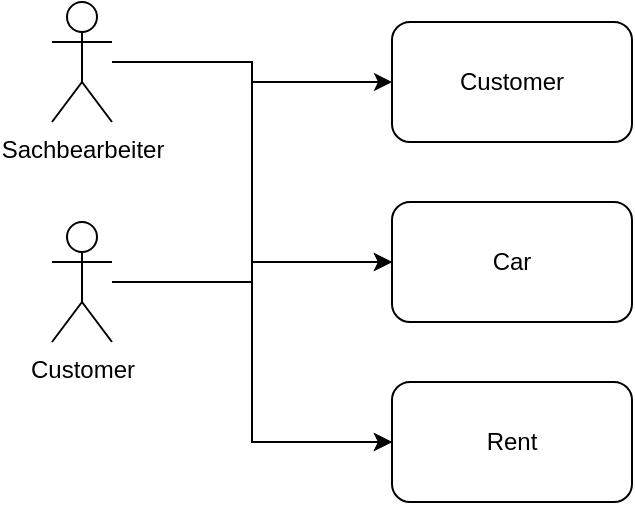 <mxfile version="19.0.2" type="device"><diagram id="Yy1pvF2QVLfAVjvX-O0W" name="Page-1"><mxGraphModel dx="1662" dy="794" grid="1" gridSize="10" guides="1" tooltips="1" connect="1" arrows="1" fold="1" page="1" pageScale="1" pageWidth="1100" pageHeight="850" math="0" shadow="0"><root><mxCell id="0"/><mxCell id="1" parent="0"/><mxCell id="P6fhEMAKFV4fr0F2Zgu7-1" value="Customer" style="rounded=1;whiteSpace=wrap;html=1;" vertex="1" parent="1"><mxGeometry x="360" y="160" width="120" height="60" as="geometry"/></mxCell><mxCell id="P6fhEMAKFV4fr0F2Zgu7-2" value="Car" style="rounded=1;whiteSpace=wrap;html=1;" vertex="1" parent="1"><mxGeometry x="360" y="250" width="120" height="60" as="geometry"/></mxCell><mxCell id="P6fhEMAKFV4fr0F2Zgu7-3" value="Rent" style="rounded=1;whiteSpace=wrap;html=1;" vertex="1" parent="1"><mxGeometry x="360" y="340" width="120" height="60" as="geometry"/></mxCell><mxCell id="P6fhEMAKFV4fr0F2Zgu7-6" style="edgeStyle=orthogonalEdgeStyle;rounded=0;orthogonalLoop=1;jettySize=auto;html=1;entryX=0;entryY=0.5;entryDx=0;entryDy=0;" edge="1" parent="1" source="P6fhEMAKFV4fr0F2Zgu7-4" target="P6fhEMAKFV4fr0F2Zgu7-3"><mxGeometry relative="1" as="geometry"/></mxCell><mxCell id="P6fhEMAKFV4fr0F2Zgu7-7" style="edgeStyle=orthogonalEdgeStyle;rounded=0;orthogonalLoop=1;jettySize=auto;html=1;" edge="1" parent="1" source="P6fhEMAKFV4fr0F2Zgu7-4" target="P6fhEMAKFV4fr0F2Zgu7-2"><mxGeometry relative="1" as="geometry"/></mxCell><mxCell id="P6fhEMAKFV4fr0F2Zgu7-4" value="Customer" style="shape=umlActor;verticalLabelPosition=bottom;verticalAlign=top;html=1;outlineConnect=0;" vertex="1" parent="1"><mxGeometry x="190" y="260" width="30" height="60" as="geometry"/></mxCell><mxCell id="P6fhEMAKFV4fr0F2Zgu7-9" style="edgeStyle=orthogonalEdgeStyle;rounded=0;orthogonalLoop=1;jettySize=auto;html=1;" edge="1" parent="1" source="P6fhEMAKFV4fr0F2Zgu7-8" target="P6fhEMAKFV4fr0F2Zgu7-1"><mxGeometry relative="1" as="geometry"/></mxCell><mxCell id="P6fhEMAKFV4fr0F2Zgu7-10" style="edgeStyle=orthogonalEdgeStyle;rounded=0;orthogonalLoop=1;jettySize=auto;html=1;entryX=0;entryY=0.5;entryDx=0;entryDy=0;" edge="1" parent="1" source="P6fhEMAKFV4fr0F2Zgu7-8" target="P6fhEMAKFV4fr0F2Zgu7-2"><mxGeometry relative="1" as="geometry"/></mxCell><mxCell id="P6fhEMAKFV4fr0F2Zgu7-11" style="edgeStyle=orthogonalEdgeStyle;rounded=0;orthogonalLoop=1;jettySize=auto;html=1;entryX=0;entryY=0.5;entryDx=0;entryDy=0;" edge="1" parent="1" source="P6fhEMAKFV4fr0F2Zgu7-8" target="P6fhEMAKFV4fr0F2Zgu7-3"><mxGeometry relative="1" as="geometry"/></mxCell><mxCell id="P6fhEMAKFV4fr0F2Zgu7-8" value="Sachbearbeiter" style="shape=umlActor;verticalLabelPosition=bottom;verticalAlign=top;html=1;outlineConnect=0;" vertex="1" parent="1"><mxGeometry x="190" y="150" width="30" height="60" as="geometry"/></mxCell></root></mxGraphModel></diagram></mxfile>
